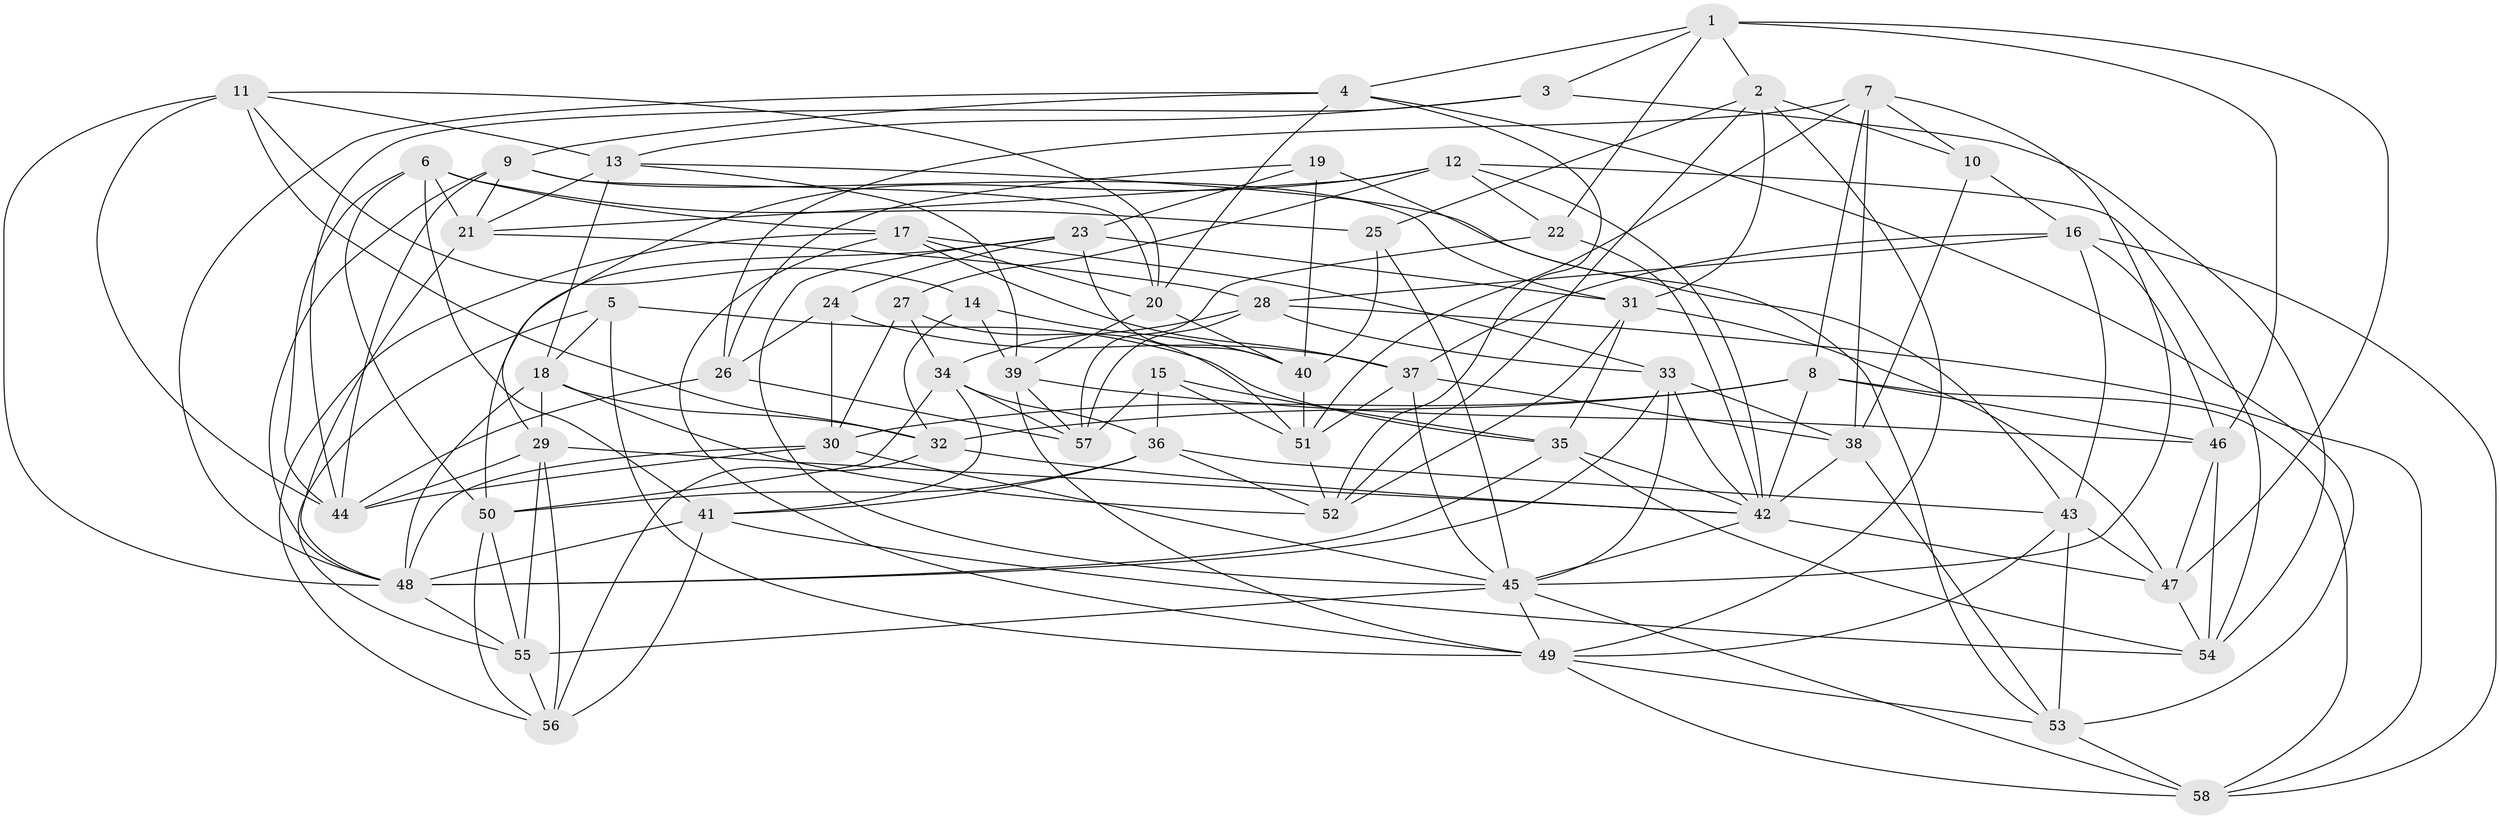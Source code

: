 // original degree distribution, {4: 1.0}
// Generated by graph-tools (version 1.1) at 2025/50/03/09/25 03:50:53]
// undirected, 58 vertices, 171 edges
graph export_dot {
graph [start="1"]
  node [color=gray90,style=filled];
  1;
  2;
  3;
  4;
  5;
  6;
  7;
  8;
  9;
  10;
  11;
  12;
  13;
  14;
  15;
  16;
  17;
  18;
  19;
  20;
  21;
  22;
  23;
  24;
  25;
  26;
  27;
  28;
  29;
  30;
  31;
  32;
  33;
  34;
  35;
  36;
  37;
  38;
  39;
  40;
  41;
  42;
  43;
  44;
  45;
  46;
  47;
  48;
  49;
  50;
  51;
  52;
  53;
  54;
  55;
  56;
  57;
  58;
  1 -- 2 [weight=1.0];
  1 -- 3 [weight=1.0];
  1 -- 4 [weight=1.0];
  1 -- 22 [weight=1.0];
  1 -- 46 [weight=1.0];
  1 -- 47 [weight=1.0];
  2 -- 10 [weight=1.0];
  2 -- 25 [weight=1.0];
  2 -- 31 [weight=1.0];
  2 -- 49 [weight=1.0];
  2 -- 52 [weight=1.0];
  3 -- 13 [weight=1.0];
  3 -- 44 [weight=1.0];
  3 -- 54 [weight=1.0];
  4 -- 9 [weight=1.0];
  4 -- 20 [weight=1.0];
  4 -- 48 [weight=1.0];
  4 -- 52 [weight=1.0];
  4 -- 53 [weight=1.0];
  5 -- 18 [weight=1.0];
  5 -- 35 [weight=1.0];
  5 -- 49 [weight=1.0];
  5 -- 55 [weight=1.0];
  6 -- 17 [weight=1.0];
  6 -- 21 [weight=1.0];
  6 -- 25 [weight=1.0];
  6 -- 41 [weight=1.0];
  6 -- 44 [weight=1.0];
  6 -- 50 [weight=1.0];
  7 -- 8 [weight=1.0];
  7 -- 10 [weight=1.0];
  7 -- 26 [weight=1.0];
  7 -- 38 [weight=1.0];
  7 -- 45 [weight=1.0];
  7 -- 51 [weight=1.0];
  8 -- 30 [weight=1.0];
  8 -- 32 [weight=1.0];
  8 -- 42 [weight=1.0];
  8 -- 46 [weight=1.0];
  8 -- 58 [weight=1.0];
  9 -- 20 [weight=1.0];
  9 -- 21 [weight=1.0];
  9 -- 31 [weight=1.0];
  9 -- 44 [weight=1.0];
  9 -- 48 [weight=1.0];
  10 -- 16 [weight=1.0];
  10 -- 38 [weight=1.0];
  11 -- 13 [weight=1.0];
  11 -- 14 [weight=1.0];
  11 -- 20 [weight=1.0];
  11 -- 32 [weight=1.0];
  11 -- 44 [weight=1.0];
  11 -- 48 [weight=1.0];
  12 -- 21 [weight=1.0];
  12 -- 22 [weight=1.0];
  12 -- 27 [weight=1.0];
  12 -- 29 [weight=1.0];
  12 -- 42 [weight=1.0];
  12 -- 54 [weight=1.0];
  13 -- 18 [weight=1.0];
  13 -- 21 [weight=1.0];
  13 -- 39 [weight=1.0];
  13 -- 43 [weight=1.0];
  14 -- 32 [weight=1.0];
  14 -- 39 [weight=1.0];
  14 -- 40 [weight=1.0];
  15 -- 35 [weight=1.0];
  15 -- 36 [weight=1.0];
  15 -- 51 [weight=1.0];
  15 -- 57 [weight=1.0];
  16 -- 28 [weight=1.0];
  16 -- 37 [weight=1.0];
  16 -- 43 [weight=1.0];
  16 -- 46 [weight=1.0];
  16 -- 58 [weight=1.0];
  17 -- 20 [weight=1.0];
  17 -- 33 [weight=1.0];
  17 -- 37 [weight=1.0];
  17 -- 49 [weight=1.0];
  17 -- 56 [weight=1.0];
  18 -- 29 [weight=1.0];
  18 -- 32 [weight=1.0];
  18 -- 48 [weight=1.0];
  18 -- 52 [weight=1.0];
  19 -- 23 [weight=1.0];
  19 -- 26 [weight=1.0];
  19 -- 40 [weight=1.0];
  19 -- 53 [weight=1.0];
  20 -- 39 [weight=1.0];
  20 -- 40 [weight=1.0];
  21 -- 28 [weight=1.0];
  21 -- 48 [weight=1.0];
  22 -- 42 [weight=1.0];
  22 -- 57 [weight=1.0];
  23 -- 24 [weight=1.0];
  23 -- 31 [weight=1.0];
  23 -- 40 [weight=1.0];
  23 -- 45 [weight=1.0];
  23 -- 50 [weight=1.0];
  24 -- 26 [weight=1.0];
  24 -- 30 [weight=1.0];
  24 -- 37 [weight=1.0];
  25 -- 40 [weight=1.0];
  25 -- 45 [weight=1.0];
  26 -- 44 [weight=2.0];
  26 -- 57 [weight=1.0];
  27 -- 30 [weight=1.0];
  27 -- 34 [weight=1.0];
  27 -- 51 [weight=1.0];
  28 -- 33 [weight=1.0];
  28 -- 34 [weight=1.0];
  28 -- 57 [weight=1.0];
  28 -- 58 [weight=1.0];
  29 -- 42 [weight=1.0];
  29 -- 44 [weight=1.0];
  29 -- 55 [weight=1.0];
  29 -- 56 [weight=1.0];
  30 -- 44 [weight=1.0];
  30 -- 45 [weight=1.0];
  30 -- 48 [weight=1.0];
  31 -- 35 [weight=1.0];
  31 -- 47 [weight=1.0];
  31 -- 52 [weight=1.0];
  32 -- 42 [weight=1.0];
  32 -- 56 [weight=1.0];
  33 -- 38 [weight=1.0];
  33 -- 42 [weight=1.0];
  33 -- 45 [weight=1.0];
  33 -- 48 [weight=1.0];
  34 -- 36 [weight=1.0];
  34 -- 41 [weight=1.0];
  34 -- 50 [weight=1.0];
  34 -- 57 [weight=1.0];
  35 -- 42 [weight=1.0];
  35 -- 48 [weight=1.0];
  35 -- 54 [weight=1.0];
  36 -- 41 [weight=1.0];
  36 -- 43 [weight=1.0];
  36 -- 50 [weight=1.0];
  36 -- 52 [weight=1.0];
  37 -- 38 [weight=1.0];
  37 -- 45 [weight=1.0];
  37 -- 51 [weight=1.0];
  38 -- 42 [weight=1.0];
  38 -- 53 [weight=1.0];
  39 -- 46 [weight=1.0];
  39 -- 49 [weight=1.0];
  39 -- 57 [weight=1.0];
  40 -- 51 [weight=1.0];
  41 -- 48 [weight=1.0];
  41 -- 54 [weight=1.0];
  41 -- 56 [weight=1.0];
  42 -- 45 [weight=1.0];
  42 -- 47 [weight=1.0];
  43 -- 47 [weight=1.0];
  43 -- 49 [weight=1.0];
  43 -- 53 [weight=1.0];
  45 -- 49 [weight=1.0];
  45 -- 55 [weight=1.0];
  45 -- 58 [weight=1.0];
  46 -- 47 [weight=1.0];
  46 -- 54 [weight=1.0];
  47 -- 54 [weight=1.0];
  48 -- 55 [weight=1.0];
  49 -- 53 [weight=1.0];
  49 -- 58 [weight=1.0];
  50 -- 55 [weight=1.0];
  50 -- 56 [weight=1.0];
  51 -- 52 [weight=1.0];
  53 -- 58 [weight=1.0];
  55 -- 56 [weight=1.0];
}
